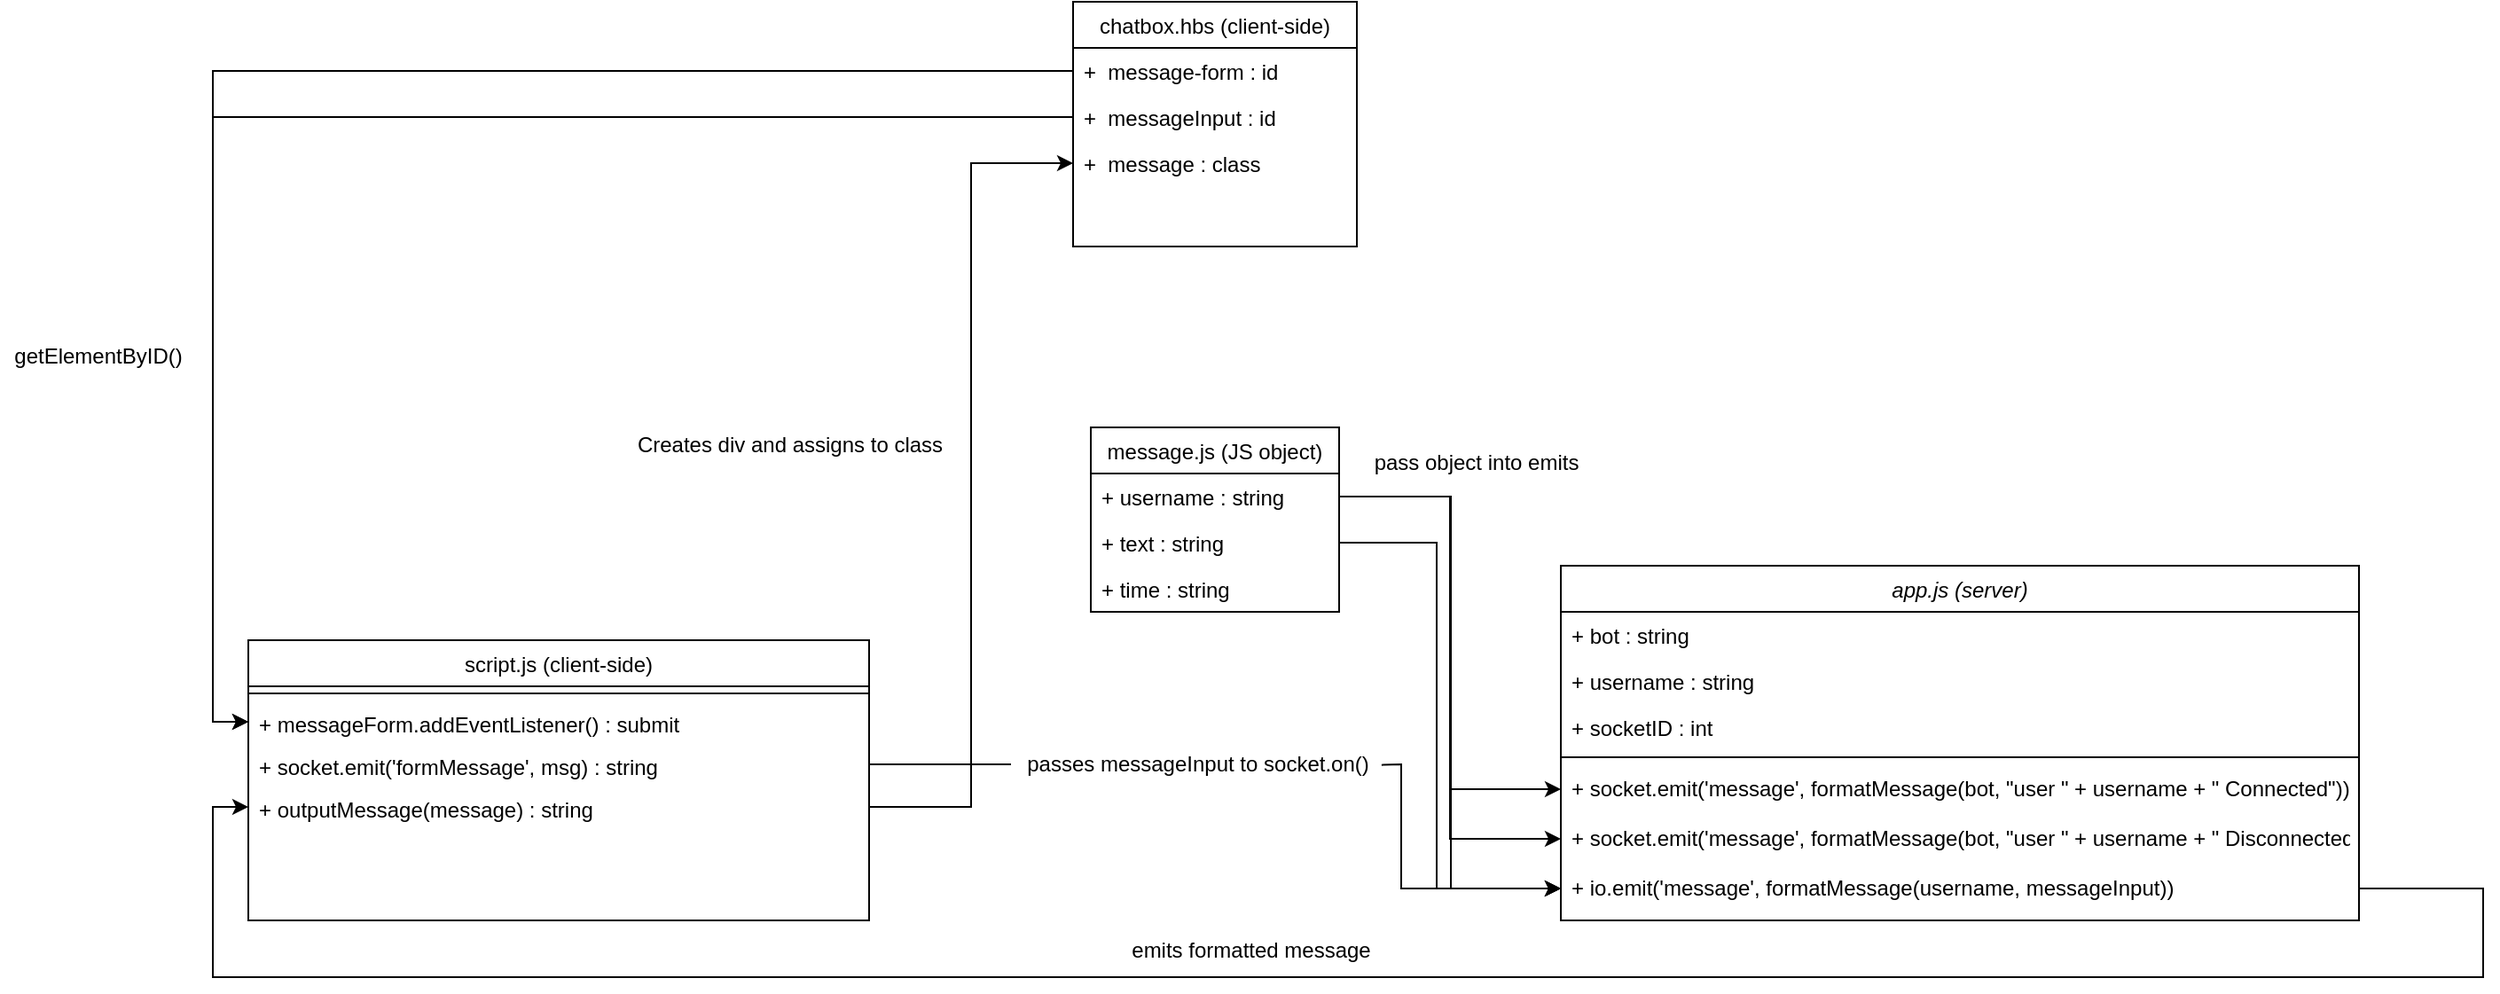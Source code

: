 <mxfile version="17.1.3" type="device"><diagram id="C5RBs43oDa-KdzZeNtuy" name="Page-1"><mxGraphModel dx="861" dy="496" grid="1" gridSize="10" guides="1" tooltips="1" connect="1" arrows="1" fold="1" page="1" pageScale="1" pageWidth="827" pageHeight="1169" math="0" shadow="0"><root><mxCell id="WIyWlLk6GJQsqaUBKTNV-0"/><mxCell id="WIyWlLk6GJQsqaUBKTNV-1" parent="WIyWlLk6GJQsqaUBKTNV-0"/><mxCell id="zkfFHV4jXpPFQw0GAbJ--0" value="app.js (server)" style="swimlane;fontStyle=2;align=center;verticalAlign=top;childLayout=stackLayout;horizontal=1;startSize=26;horizontalStack=0;resizeParent=1;resizeLast=0;collapsible=1;marginBottom=0;rounded=0;shadow=0;strokeWidth=1;" parent="WIyWlLk6GJQsqaUBKTNV-1" vertex="1"><mxGeometry x="980" y="378" width="450" height="200" as="geometry"><mxRectangle x="230" y="140" width="160" height="26" as="alternateBounds"/></mxGeometry></mxCell><mxCell id="zkfFHV4jXpPFQw0GAbJ--1" value="+ bot : string" style="text;align=left;verticalAlign=top;spacingLeft=4;spacingRight=4;overflow=hidden;rotatable=0;points=[[0,0.5],[1,0.5]];portConstraint=eastwest;" parent="zkfFHV4jXpPFQw0GAbJ--0" vertex="1"><mxGeometry y="26" width="450" height="26" as="geometry"/></mxCell><mxCell id="zkfFHV4jXpPFQw0GAbJ--2" value="+ username : string" style="text;align=left;verticalAlign=top;spacingLeft=4;spacingRight=4;overflow=hidden;rotatable=0;points=[[0,0.5],[1,0.5]];portConstraint=eastwest;rounded=0;shadow=0;html=0;" parent="zkfFHV4jXpPFQw0GAbJ--0" vertex="1"><mxGeometry y="52" width="450" height="26" as="geometry"/></mxCell><mxCell id="zkfFHV4jXpPFQw0GAbJ--3" value="+ socketID : int" style="text;align=left;verticalAlign=top;spacingLeft=4;spacingRight=4;overflow=hidden;rotatable=0;points=[[0,0.5],[1,0.5]];portConstraint=eastwest;rounded=0;shadow=0;html=0;" parent="zkfFHV4jXpPFQw0GAbJ--0" vertex="1"><mxGeometry y="78" width="450" height="26" as="geometry"/></mxCell><mxCell id="zkfFHV4jXpPFQw0GAbJ--4" value="" style="line;html=1;strokeWidth=1;align=left;verticalAlign=middle;spacingTop=-1;spacingLeft=3;spacingRight=3;rotatable=0;labelPosition=right;points=[];portConstraint=eastwest;" parent="zkfFHV4jXpPFQw0GAbJ--0" vertex="1"><mxGeometry y="104" width="450" height="8" as="geometry"/></mxCell><mxCell id="hSNW1B6pSMaax-0tpXya-17" value="+ socket.emit('message', formatMessage(bot, &quot;user &quot; + username + &quot; Connected&quot;))" style="text;align=left;verticalAlign=top;spacingLeft=4;spacingRight=4;overflow=hidden;rotatable=0;points=[[0,0.5],[1,0.5]];portConstraint=eastwest;rounded=0;shadow=0;html=0;" parent="zkfFHV4jXpPFQw0GAbJ--0" vertex="1"><mxGeometry y="112" width="450" height="28" as="geometry"/></mxCell><mxCell id="hSNW1B6pSMaax-0tpXya-18" value="+ socket.emit('message', formatMessage(bot, &quot;user &quot; + username + &quot; Disconnected&quot;))" style="text;align=left;verticalAlign=top;spacingLeft=4;spacingRight=4;overflow=hidden;rotatable=0;points=[[0,0.5],[1,0.5]];portConstraint=eastwest;rounded=0;shadow=0;html=0;" parent="zkfFHV4jXpPFQw0GAbJ--0" vertex="1"><mxGeometry y="140" width="450" height="28" as="geometry"/></mxCell><mxCell id="hSNW1B6pSMaax-0tpXya-19" value="+ io.emit('message', formatMessage(username, messageInput))" style="text;align=left;verticalAlign=top;spacingLeft=4;spacingRight=4;overflow=hidden;rotatable=0;points=[[0,0.5],[1,0.5]];portConstraint=eastwest;rounded=0;shadow=0;html=0;" parent="zkfFHV4jXpPFQw0GAbJ--0" vertex="1"><mxGeometry y="168" width="450" height="28" as="geometry"/></mxCell><mxCell id="zkfFHV4jXpPFQw0GAbJ--6" value="chatbox.hbs (client-side)" style="swimlane;fontStyle=0;align=center;verticalAlign=top;childLayout=stackLayout;horizontal=1;startSize=26;horizontalStack=0;resizeParent=1;resizeLast=0;collapsible=1;marginBottom=0;rounded=0;shadow=0;strokeWidth=1;" parent="WIyWlLk6GJQsqaUBKTNV-1" vertex="1"><mxGeometry x="705" y="60" width="160" height="138" as="geometry"><mxRectangle x="130" y="380" width="160" height="26" as="alternateBounds"/></mxGeometry></mxCell><mxCell id="hSNW1B6pSMaax-0tpXya-21" value="+  message-form : id" style="text;align=left;verticalAlign=top;spacingLeft=4;spacingRight=4;overflow=hidden;rotatable=0;points=[[0,0.5],[1,0.5]];portConstraint=eastwest;" parent="zkfFHV4jXpPFQw0GAbJ--6" vertex="1"><mxGeometry y="26" width="160" height="26" as="geometry"/></mxCell><mxCell id="zkfFHV4jXpPFQw0GAbJ--7" value="+  messageInput : id" style="text;align=left;verticalAlign=top;spacingLeft=4;spacingRight=4;overflow=hidden;rotatable=0;points=[[0,0.5],[1,0.5]];portConstraint=eastwest;" parent="zkfFHV4jXpPFQw0GAbJ--6" vertex="1"><mxGeometry y="52" width="160" height="26" as="geometry"/></mxCell><mxCell id="hSNW1B6pSMaax-0tpXya-20" value="+  message : class" style="text;align=left;verticalAlign=top;spacingLeft=4;spacingRight=4;overflow=hidden;rotatable=0;points=[[0,0.5],[1,0.5]];portConstraint=eastwest;" parent="zkfFHV4jXpPFQw0GAbJ--6" vertex="1"><mxGeometry y="78" width="160" height="26" as="geometry"/></mxCell><mxCell id="zkfFHV4jXpPFQw0GAbJ--13" value="script.js (client-side)" style="swimlane;fontStyle=0;align=center;verticalAlign=top;childLayout=stackLayout;horizontal=1;startSize=26;horizontalStack=0;resizeParent=1;resizeLast=0;collapsible=1;marginBottom=0;rounded=0;shadow=0;strokeWidth=1;" parent="WIyWlLk6GJQsqaUBKTNV-1" vertex="1"><mxGeometry x="240" y="420" width="350" height="158" as="geometry"><mxRectangle x="340" y="380" width="170" height="26" as="alternateBounds"/></mxGeometry></mxCell><mxCell id="hSNW1B6pSMaax-0tpXya-22" value="" style="line;html=1;strokeWidth=1;align=left;verticalAlign=middle;spacingTop=-1;spacingLeft=3;spacingRight=3;rotatable=0;labelPosition=right;points=[];portConstraint=eastwest;" parent="zkfFHV4jXpPFQw0GAbJ--13" vertex="1"><mxGeometry y="26" width="350" height="8" as="geometry"/></mxCell><mxCell id="zkfFHV4jXpPFQw0GAbJ--14" value="+ messageForm.addEventListener() : submit" style="text;align=left;verticalAlign=top;spacingLeft=4;spacingRight=4;overflow=hidden;rotatable=0;points=[[0,0.5],[1,0.5]];portConstraint=eastwest;" parent="zkfFHV4jXpPFQw0GAbJ--13" vertex="1"><mxGeometry y="34" width="350" height="24" as="geometry"/></mxCell><mxCell id="hSNW1B6pSMaax-0tpXya-24" value="+ socket.emit('formMessage', msg) : string" style="text;align=left;verticalAlign=top;spacingLeft=4;spacingRight=4;overflow=hidden;rotatable=0;points=[[0,0.5],[1,0.5]];portConstraint=eastwest;" parent="zkfFHV4jXpPFQw0GAbJ--13" vertex="1"><mxGeometry y="58" width="350" height="24" as="geometry"/></mxCell><mxCell id="hSNW1B6pSMaax-0tpXya-39" value="+ outputMessage(message) : string" style="text;align=left;verticalAlign=top;spacingLeft=4;spacingRight=4;overflow=hidden;rotatable=0;points=[[0,0.5],[1,0.5]];portConstraint=eastwest;" parent="zkfFHV4jXpPFQw0GAbJ--13" vertex="1"><mxGeometry y="82" width="350" height="24" as="geometry"/></mxCell><mxCell id="hSNW1B6pSMaax-0tpXya-12" value="message.js (JS object)" style="swimlane;fontStyle=0;childLayout=stackLayout;horizontal=1;startSize=26;fillColor=none;horizontalStack=0;resizeParent=1;resizeParentMax=0;resizeLast=0;collapsible=1;marginBottom=0;" parent="WIyWlLk6GJQsqaUBKTNV-1" vertex="1"><mxGeometry x="715" y="300" width="140" height="104" as="geometry"/></mxCell><mxCell id="hSNW1B6pSMaax-0tpXya-13" value="+ username : string" style="text;strokeColor=none;fillColor=none;align=left;verticalAlign=top;spacingLeft=4;spacingRight=4;overflow=hidden;rotatable=0;points=[[0,0.5],[1,0.5]];portConstraint=eastwest;" parent="hSNW1B6pSMaax-0tpXya-12" vertex="1"><mxGeometry y="26" width="140" height="26" as="geometry"/></mxCell><mxCell id="hSNW1B6pSMaax-0tpXya-14" value="+ text : string" style="text;strokeColor=none;fillColor=none;align=left;verticalAlign=top;spacingLeft=4;spacingRight=4;overflow=hidden;rotatable=0;points=[[0,0.5],[1,0.5]];portConstraint=eastwest;" parent="hSNW1B6pSMaax-0tpXya-12" vertex="1"><mxGeometry y="52" width="140" height="26" as="geometry"/></mxCell><mxCell id="hSNW1B6pSMaax-0tpXya-15" value="+ time : string" style="text;strokeColor=none;fillColor=none;align=left;verticalAlign=top;spacingLeft=4;spacingRight=4;overflow=hidden;rotatable=0;points=[[0,0.5],[1,0.5]];portConstraint=eastwest;" parent="hSNW1B6pSMaax-0tpXya-12" vertex="1"><mxGeometry y="78" width="140" height="26" as="geometry"/></mxCell><mxCell id="hSNW1B6pSMaax-0tpXya-27" value="getElementByID()" style="text;html=1;align=center;verticalAlign=middle;resizable=0;points=[];autosize=1;strokeColor=none;fillColor=none;" parent="WIyWlLk6GJQsqaUBKTNV-1" vertex="1"><mxGeometry x="100" y="250" width="110" height="20" as="geometry"/></mxCell><mxCell id="hSNW1B6pSMaax-0tpXya-30" style="edgeStyle=orthogonalEdgeStyle;rounded=0;orthogonalLoop=1;jettySize=auto;html=1;startArrow=none;exitX=0.995;exitY=0.517;exitDx=0;exitDy=0;exitPerimeter=0;entryX=0;entryY=0.5;entryDx=0;entryDy=0;" parent="WIyWlLk6GJQsqaUBKTNV-1" source="hSNW1B6pSMaax-0tpXya-31" target="hSNW1B6pSMaax-0tpXya-19" edge="1"><mxGeometry relative="1" as="geometry"><Array as="points"><mxPoint x="880" y="490"/><mxPoint x="890" y="490"/><mxPoint x="890" y="560"/></Array><mxPoint x="980" y="550" as="targetPoint"/></mxGeometry></mxCell><mxCell id="hSNW1B6pSMaax-0tpXya-31" value="passes messageInput to socket.on()" style="text;html=1;align=center;verticalAlign=middle;resizable=0;points=[];autosize=1;strokeColor=none;fillColor=none;" parent="WIyWlLk6GJQsqaUBKTNV-1" vertex="1"><mxGeometry x="670" y="480" width="210" height="20" as="geometry"/></mxCell><mxCell id="hSNW1B6pSMaax-0tpXya-33" value="" style="edgeStyle=orthogonalEdgeStyle;rounded=0;orthogonalLoop=1;jettySize=auto;html=1;entryX=0;entryY=0.5;entryDx=0;entryDy=0;endArrow=none;" parent="WIyWlLk6GJQsqaUBKTNV-1" source="hSNW1B6pSMaax-0tpXya-24" target="hSNW1B6pSMaax-0tpXya-31" edge="1"><mxGeometry relative="1" as="geometry"><mxPoint x="590.0" y="514.059" as="sourcePoint"/><mxPoint x="980" y="512" as="targetPoint"/></mxGeometry></mxCell><mxCell id="hSNW1B6pSMaax-0tpXya-35" style="edgeStyle=orthogonalEdgeStyle;rounded=0;orthogonalLoop=1;jettySize=auto;html=1;entryX=0;entryY=0.5;entryDx=0;entryDy=0;" parent="WIyWlLk6GJQsqaUBKTNV-1" source="zkfFHV4jXpPFQw0GAbJ--7" target="zkfFHV4jXpPFQw0GAbJ--14" edge="1"><mxGeometry relative="1" as="geometry"><mxPoint x="240" y="490" as="targetPoint"/><Array as="points"><mxPoint x="220" y="125"/><mxPoint x="220" y="466"/></Array></mxGeometry></mxCell><mxCell id="hSNW1B6pSMaax-0tpXya-36" style="edgeStyle=orthogonalEdgeStyle;rounded=0;orthogonalLoop=1;jettySize=auto;html=1;exitX=0;exitY=0.5;exitDx=0;exitDy=0;entryX=0;entryY=0.5;entryDx=0;entryDy=0;" parent="WIyWlLk6GJQsqaUBKTNV-1" source="hSNW1B6pSMaax-0tpXya-21" target="zkfFHV4jXpPFQw0GAbJ--14" edge="1"><mxGeometry relative="1" as="geometry"><mxPoint x="220" y="490" as="targetPoint"/></mxGeometry></mxCell><mxCell id="hSNW1B6pSMaax-0tpXya-40" style="edgeStyle=orthogonalEdgeStyle;rounded=0;orthogonalLoop=1;jettySize=auto;html=1;exitX=1;exitY=0.5;exitDx=0;exitDy=0;" parent="WIyWlLk6GJQsqaUBKTNV-1" source="hSNW1B6pSMaax-0tpXya-19" edge="1"><mxGeometry relative="1" as="geometry"><mxPoint x="240" y="514" as="targetPoint"/><mxPoint x="1500" y="560" as="sourcePoint"/><Array as="points"><mxPoint x="1500" y="560"/><mxPoint x="1500" y="610"/><mxPoint x="220" y="610"/><mxPoint x="220" y="514"/></Array></mxGeometry></mxCell><mxCell id="hSNW1B6pSMaax-0tpXya-41" value="emits formatted message" style="text;html=1;align=center;verticalAlign=middle;resizable=0;points=[];autosize=1;strokeColor=none;fillColor=none;" parent="WIyWlLk6GJQsqaUBKTNV-1" vertex="1"><mxGeometry x="730" y="585" width="150" height="20" as="geometry"/></mxCell><mxCell id="hSNW1B6pSMaax-0tpXya-43" style="edgeStyle=orthogonalEdgeStyle;rounded=0;orthogonalLoop=1;jettySize=auto;html=1;entryX=0;entryY=0.5;entryDx=0;entryDy=0;" parent="WIyWlLk6GJQsqaUBKTNV-1" source="hSNW1B6pSMaax-0tpXya-13" target="hSNW1B6pSMaax-0tpXya-17" edge="1"><mxGeometry relative="1" as="geometry"/></mxCell><mxCell id="hSNW1B6pSMaax-0tpXya-44" style="edgeStyle=orthogonalEdgeStyle;rounded=0;orthogonalLoop=1;jettySize=auto;html=1;entryX=0;entryY=0.5;entryDx=0;entryDy=0;" parent="WIyWlLk6GJQsqaUBKTNV-1" source="hSNW1B6pSMaax-0tpXya-13" target="hSNW1B6pSMaax-0tpXya-18" edge="1"><mxGeometry relative="1" as="geometry"/></mxCell><mxCell id="hSNW1B6pSMaax-0tpXya-45" style="edgeStyle=orthogonalEdgeStyle;rounded=0;orthogonalLoop=1;jettySize=auto;html=1;" parent="WIyWlLk6GJQsqaUBKTNV-1" source="hSNW1B6pSMaax-0tpXya-13" edge="1"><mxGeometry relative="1" as="geometry"><mxPoint x="980" y="560" as="targetPoint"/><Array as="points"><mxPoint x="918" y="339"/><mxPoint x="918" y="560"/><mxPoint x="978" y="560"/></Array></mxGeometry></mxCell><mxCell id="hSNW1B6pSMaax-0tpXya-46" style="edgeStyle=orthogonalEdgeStyle;rounded=0;orthogonalLoop=1;jettySize=auto;html=1;entryX=0;entryY=0.5;entryDx=0;entryDy=0;" parent="WIyWlLk6GJQsqaUBKTNV-1" source="hSNW1B6pSMaax-0tpXya-14" target="hSNW1B6pSMaax-0tpXya-19" edge="1"><mxGeometry relative="1" as="geometry"><mxPoint x="980" y="550" as="targetPoint"/><Array as="points"><mxPoint x="910" y="365"/><mxPoint x="910" y="560"/></Array></mxGeometry></mxCell><mxCell id="hSNW1B6pSMaax-0tpXya-47" value="pass object into emits" style="text;html=1;align=center;verticalAlign=middle;resizable=0;points=[];autosize=1;strokeColor=none;fillColor=none;" parent="WIyWlLk6GJQsqaUBKTNV-1" vertex="1"><mxGeometry x="867" y="310" width="130" height="20" as="geometry"/></mxCell><mxCell id="hSNW1B6pSMaax-0tpXya-49" style="edgeStyle=orthogonalEdgeStyle;rounded=0;orthogonalLoop=1;jettySize=auto;html=1;entryX=0;entryY=0.5;entryDx=0;entryDy=0;" parent="WIyWlLk6GJQsqaUBKTNV-1" source="hSNW1B6pSMaax-0tpXya-39" target="hSNW1B6pSMaax-0tpXya-20" edge="1"><mxGeometry relative="1" as="geometry"><mxPoint x="660" y="150" as="targetPoint"/></mxGeometry></mxCell><mxCell id="hSNW1B6pSMaax-0tpXya-50" value="Creates div and assigns to class" style="text;html=1;align=center;verticalAlign=middle;resizable=0;points=[];autosize=1;strokeColor=none;fillColor=none;" parent="WIyWlLk6GJQsqaUBKTNV-1" vertex="1"><mxGeometry x="450" y="300" width="190" height="20" as="geometry"/></mxCell></root></mxGraphModel></diagram></mxfile>